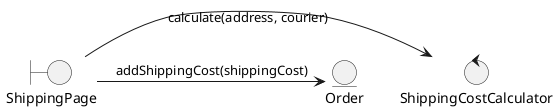 @startuml
boundary ShippingPage
control ShippingCostCalculator
entity Order

(ShippingPage) -> (ShippingCostCalculator): calculate(address, courier)
(ShippingPage) -> (Order): addShippingCost(shippingCost)
@enduml